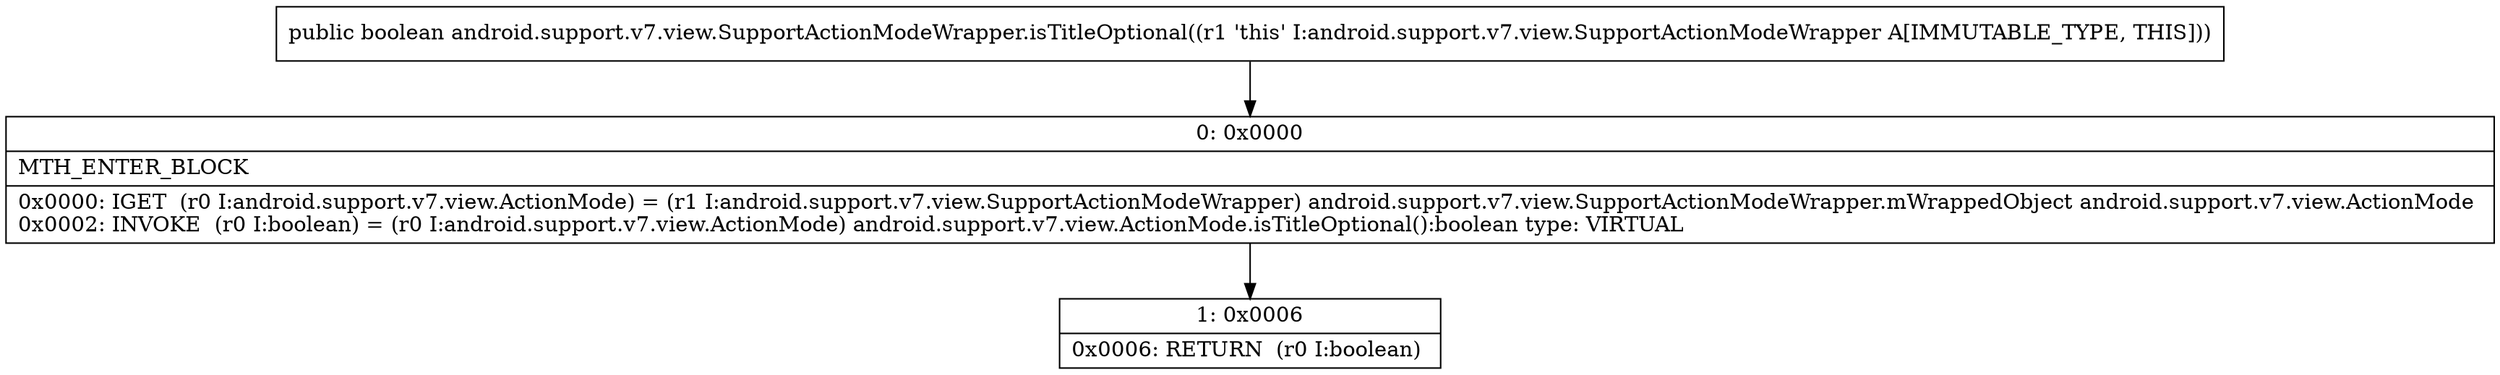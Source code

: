 digraph "CFG forandroid.support.v7.view.SupportActionModeWrapper.isTitleOptional()Z" {
Node_0 [shape=record,label="{0\:\ 0x0000|MTH_ENTER_BLOCK\l|0x0000: IGET  (r0 I:android.support.v7.view.ActionMode) = (r1 I:android.support.v7.view.SupportActionModeWrapper) android.support.v7.view.SupportActionModeWrapper.mWrappedObject android.support.v7.view.ActionMode \l0x0002: INVOKE  (r0 I:boolean) = (r0 I:android.support.v7.view.ActionMode) android.support.v7.view.ActionMode.isTitleOptional():boolean type: VIRTUAL \l}"];
Node_1 [shape=record,label="{1\:\ 0x0006|0x0006: RETURN  (r0 I:boolean) \l}"];
MethodNode[shape=record,label="{public boolean android.support.v7.view.SupportActionModeWrapper.isTitleOptional((r1 'this' I:android.support.v7.view.SupportActionModeWrapper A[IMMUTABLE_TYPE, THIS])) }"];
MethodNode -> Node_0;
Node_0 -> Node_1;
}

